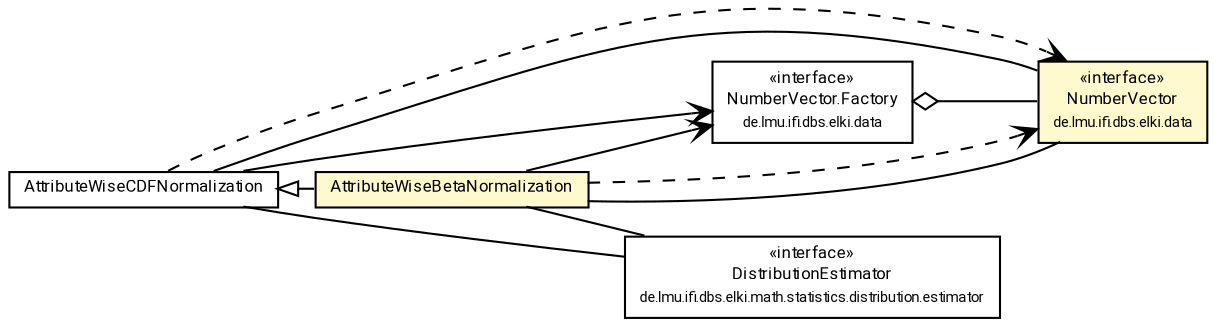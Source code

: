 #!/usr/local/bin/dot
#
# Class diagram 
# Generated by UMLGraph version R5_7_2-60-g0e99a6 (http://www.spinellis.gr/umlgraph/)
#

digraph G {
	graph [fontnames="svg"]
	edge [fontname="Roboto",fontsize=7,labelfontname="Roboto",labelfontsize=7,color="black"];
	node [fontname="Roboto",fontcolor="black",fontsize=8,shape=plaintext,margin=0,width=0,height=0];
	nodesep=0.15;
	ranksep=0.25;
	rankdir=LR;
	// de.lmu.ifi.dbs.elki.data.NumberVector
	c1701428 [label=<<table title="de.lmu.ifi.dbs.elki.data.NumberVector" border="0" cellborder="1" cellspacing="0" cellpadding="2" bgcolor="LemonChiffon" href="../../../../data/NumberVector.html" target="_parent">
		<tr><td><table border="0" cellspacing="0" cellpadding="1">
		<tr><td align="center" balign="center"> &#171;interface&#187; </td></tr>
		<tr><td align="center" balign="center"> <font face="Roboto">NumberVector</font> </td></tr>
		<tr><td align="center" balign="center"> <font face="Roboto" point-size="7.0">de.lmu.ifi.dbs.elki.data</font> </td></tr>
		</table></td></tr>
		</table>>, URL="../../../../data/NumberVector.html"];
	// de.lmu.ifi.dbs.elki.data.NumberVector.Factory<V extends de.lmu.ifi.dbs.elki.data.NumberVector>
	c1701429 [label=<<table title="de.lmu.ifi.dbs.elki.data.NumberVector.Factory" border="0" cellborder="1" cellspacing="0" cellpadding="2" href="../../../../data/NumberVector.Factory.html" target="_parent">
		<tr><td><table border="0" cellspacing="0" cellpadding="1">
		<tr><td align="center" balign="center"> &#171;interface&#187; </td></tr>
		<tr><td align="center" balign="center"> <font face="Roboto">NumberVector.Factory</font> </td></tr>
		<tr><td align="center" balign="center"> <font face="Roboto" point-size="7.0">de.lmu.ifi.dbs.elki.data</font> </td></tr>
		</table></td></tr>
		</table>>, URL="../../../../data/NumberVector.Factory.html"];
	// de.lmu.ifi.dbs.elki.math.statistics.distribution.estimator.DistributionEstimator<D extends de.lmu.ifi.dbs.elki.math.statistics.distribution.Distribution>
	c1701978 [label=<<table title="de.lmu.ifi.dbs.elki.math.statistics.distribution.estimator.DistributionEstimator" border="0" cellborder="1" cellspacing="0" cellpadding="2" href="../../../../math/statistics/distribution/estimator/DistributionEstimator.html" target="_parent">
		<tr><td><table border="0" cellspacing="0" cellpadding="1">
		<tr><td align="center" balign="center"> &#171;interface&#187; </td></tr>
		<tr><td align="center" balign="center"> <font face="Roboto">DistributionEstimator</font> </td></tr>
		<tr><td align="center" balign="center"> <font face="Roboto" point-size="7.0">de.lmu.ifi.dbs.elki.math.statistics.distribution.estimator</font> </td></tr>
		</table></td></tr>
		</table>>, URL="../../../../math/statistics/distribution/estimator/DistributionEstimator.html"];
	// de.lmu.ifi.dbs.elki.datasource.filter.normalization.columnwise.AttributeWiseBetaNormalization<V extends de.lmu.ifi.dbs.elki.data.NumberVector>
	c1703005 [label=<<table title="de.lmu.ifi.dbs.elki.datasource.filter.normalization.columnwise.AttributeWiseBetaNormalization" border="0" cellborder="1" cellspacing="0" cellpadding="2" bgcolor="lemonChiffon" href="AttributeWiseBetaNormalization.html" target="_parent">
		<tr><td><table border="0" cellspacing="0" cellpadding="1">
		<tr><td align="center" balign="center"> <font face="Roboto">AttributeWiseBetaNormalization</font> </td></tr>
		</table></td></tr>
		</table>>, URL="AttributeWiseBetaNormalization.html"];
	// de.lmu.ifi.dbs.elki.datasource.filter.normalization.columnwise.AttributeWiseCDFNormalization<V extends de.lmu.ifi.dbs.elki.data.NumberVector>
	c1703007 [label=<<table title="de.lmu.ifi.dbs.elki.datasource.filter.normalization.columnwise.AttributeWiseCDFNormalization" border="0" cellborder="1" cellspacing="0" cellpadding="2" href="AttributeWiseCDFNormalization.html" target="_parent">
		<tr><td><table border="0" cellspacing="0" cellpadding="1">
		<tr><td align="center" balign="center"> <font face="Roboto">AttributeWiseCDFNormalization</font> </td></tr>
		</table></td></tr>
		</table>>, URL="AttributeWiseCDFNormalization.html"];
	// de.lmu.ifi.dbs.elki.data.NumberVector.Factory<V extends de.lmu.ifi.dbs.elki.data.NumberVector> has de.lmu.ifi.dbs.elki.data.NumberVector
	c1701429 -> c1701428 [arrowhead=none,arrowtail=ediamond,dir=back,weight=4];
	// de.lmu.ifi.dbs.elki.datasource.filter.normalization.columnwise.AttributeWiseBetaNormalization<V extends de.lmu.ifi.dbs.elki.data.NumberVector> extends de.lmu.ifi.dbs.elki.datasource.filter.normalization.columnwise.AttributeWiseCDFNormalization<V extends de.lmu.ifi.dbs.elki.data.NumberVector>
	c1703007 -> c1703005 [arrowtail=empty,dir=back,weight=10];
	// de.lmu.ifi.dbs.elki.datasource.filter.normalization.columnwise.AttributeWiseBetaNormalization<V extends de.lmu.ifi.dbs.elki.data.NumberVector> assoc de.lmu.ifi.dbs.elki.data.NumberVector
	c1703005 -> c1701428 [arrowhead=none,weight=2];
	// de.lmu.ifi.dbs.elki.datasource.filter.normalization.columnwise.AttributeWiseBetaNormalization<V extends de.lmu.ifi.dbs.elki.data.NumberVector> assoc de.lmu.ifi.dbs.elki.math.statistics.distribution.estimator.DistributionEstimator<D extends de.lmu.ifi.dbs.elki.math.statistics.distribution.Distribution>
	c1703005 -> c1701978 [arrowhead=none,weight=2];
	// de.lmu.ifi.dbs.elki.datasource.filter.normalization.columnwise.AttributeWiseCDFNormalization<V extends de.lmu.ifi.dbs.elki.data.NumberVector> assoc de.lmu.ifi.dbs.elki.data.NumberVector
	c1703007 -> c1701428 [arrowhead=none,weight=2];
	// de.lmu.ifi.dbs.elki.datasource.filter.normalization.columnwise.AttributeWiseCDFNormalization<V extends de.lmu.ifi.dbs.elki.data.NumberVector> assoc de.lmu.ifi.dbs.elki.math.statistics.distribution.estimator.DistributionEstimator<D extends de.lmu.ifi.dbs.elki.math.statistics.distribution.Distribution>
	c1703007 -> c1701978 [arrowhead=none,weight=2];
	// de.lmu.ifi.dbs.elki.datasource.filter.normalization.columnwise.AttributeWiseBetaNormalization<V extends de.lmu.ifi.dbs.elki.data.NumberVector> navassoc de.lmu.ifi.dbs.elki.data.NumberVector.Factory<V extends de.lmu.ifi.dbs.elki.data.NumberVector>
	c1703005 -> c1701429 [arrowhead=open,weight=1];
	// de.lmu.ifi.dbs.elki.datasource.filter.normalization.columnwise.AttributeWiseCDFNormalization<V extends de.lmu.ifi.dbs.elki.data.NumberVector> navassoc de.lmu.ifi.dbs.elki.data.NumberVector.Factory<V extends de.lmu.ifi.dbs.elki.data.NumberVector>
	c1703007 -> c1701429 [arrowhead=open,weight=1];
	// de.lmu.ifi.dbs.elki.datasource.filter.normalization.columnwise.AttributeWiseBetaNormalization<V extends de.lmu.ifi.dbs.elki.data.NumberVector> depend de.lmu.ifi.dbs.elki.data.NumberVector
	c1703005 -> c1701428 [arrowhead=open,style=dashed,weight=0];
	// de.lmu.ifi.dbs.elki.datasource.filter.normalization.columnwise.AttributeWiseCDFNormalization<V extends de.lmu.ifi.dbs.elki.data.NumberVector> depend de.lmu.ifi.dbs.elki.data.NumberVector
	c1703007 -> c1701428 [arrowhead=open,style=dashed,weight=0];
}

